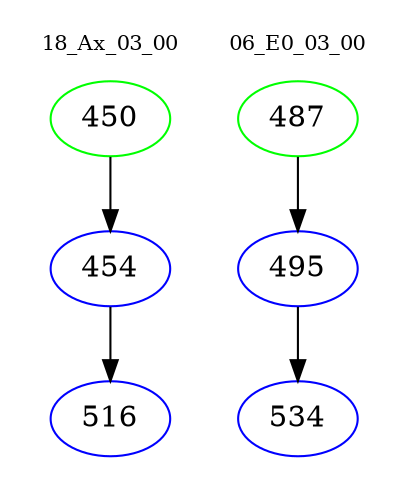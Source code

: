 digraph{
subgraph cluster_0 {
color = white
label = "18_Ax_03_00";
fontsize=10;
T0_450 [label="450", color="green"]
T0_450 -> T0_454 [color="black"]
T0_454 [label="454", color="blue"]
T0_454 -> T0_516 [color="black"]
T0_516 [label="516", color="blue"]
}
subgraph cluster_1 {
color = white
label = "06_E0_03_00";
fontsize=10;
T1_487 [label="487", color="green"]
T1_487 -> T1_495 [color="black"]
T1_495 [label="495", color="blue"]
T1_495 -> T1_534 [color="black"]
T1_534 [label="534", color="blue"]
}
}
